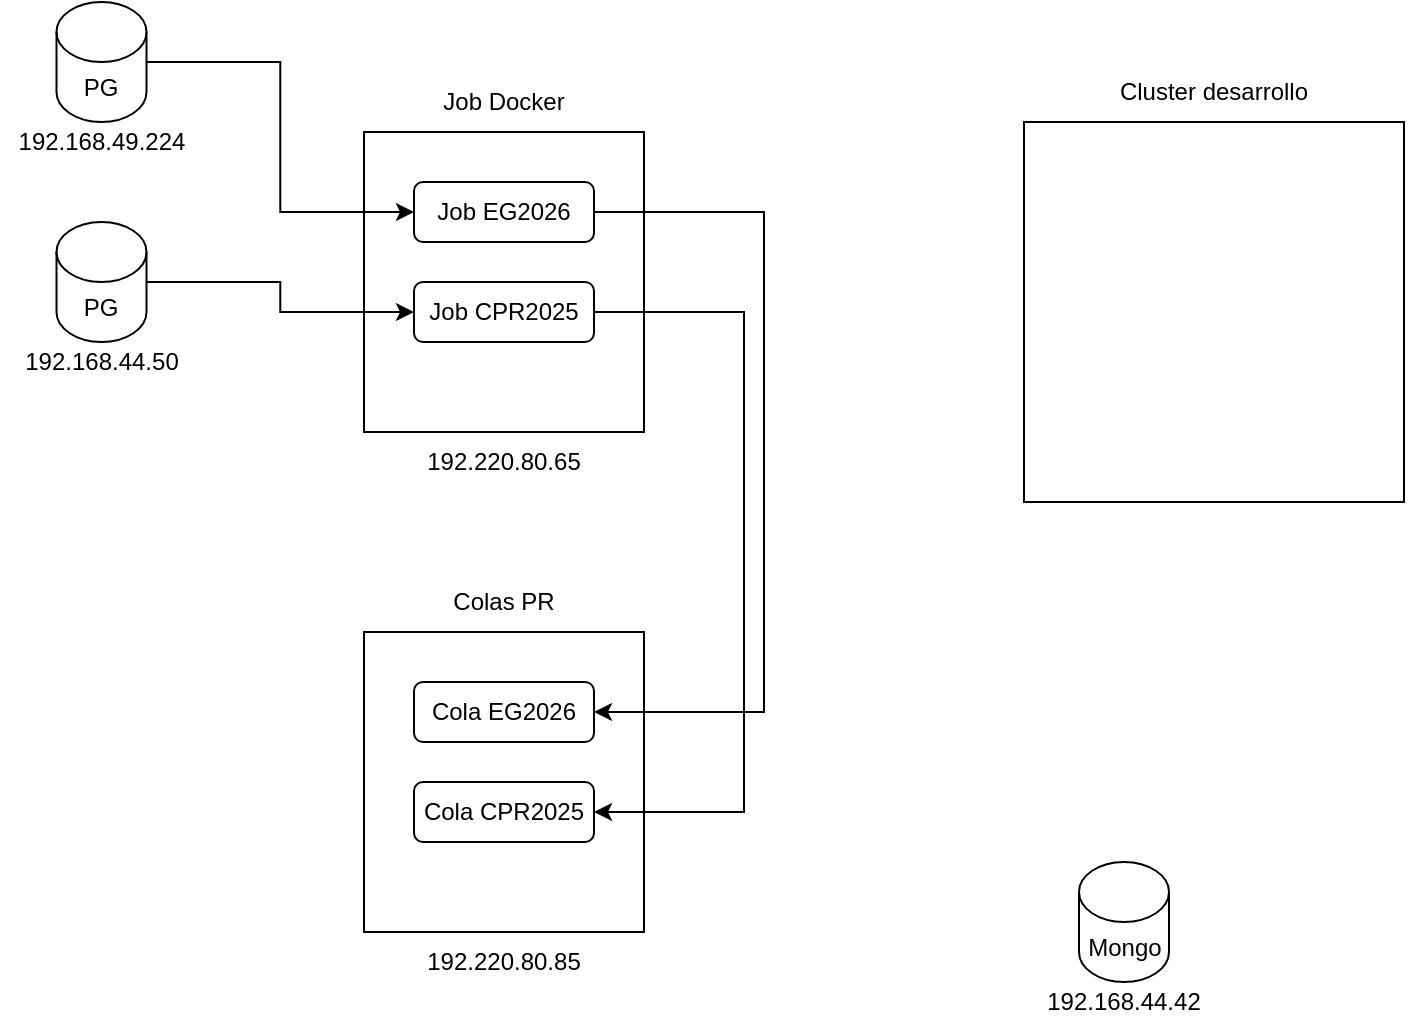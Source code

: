 <mxfile version="26.1.1">
  <diagram name="Página-1" id="dbdye1vPUOObASpXdj3-">
    <mxGraphModel dx="1026" dy="650" grid="1" gridSize="10" guides="1" tooltips="1" connect="1" arrows="1" fold="1" page="1" pageScale="1" pageWidth="827" pageHeight="1169" math="0" shadow="0">
      <root>
        <mxCell id="0" />
        <mxCell id="1" parent="0" />
        <mxCell id="nWYTSyXKxfAykU8i4YXG-37" value="" style="rounded=0;whiteSpace=wrap;html=1;" vertex="1" parent="1">
          <mxGeometry x="560" y="90" width="190" height="190" as="geometry" />
        </mxCell>
        <mxCell id="nWYTSyXKxfAykU8i4YXG-12" value="" style="rounded=0;whiteSpace=wrap;html=1;" vertex="1" parent="1">
          <mxGeometry x="230" y="95" width="140" height="150" as="geometry" />
        </mxCell>
        <mxCell id="nWYTSyXKxfAykU8i4YXG-19" value="" style="rounded=0;whiteSpace=wrap;html=1;" vertex="1" parent="1">
          <mxGeometry x="230" y="345" width="140" height="150" as="geometry" />
        </mxCell>
        <mxCell id="nWYTSyXKxfAykU8i4YXG-8" value="" style="group;movable=1;resizable=1;rotatable=1;deletable=1;editable=1;locked=0;connectable=1;" vertex="1" connectable="0" parent="1">
          <mxGeometry x="48.75" y="90" width="100" height="20" as="geometry" />
        </mxCell>
        <mxCell id="nWYTSyXKxfAykU8i4YXG-7" value="192.168.49.224" style="text;html=1;align=center;verticalAlign=middle;whiteSpace=wrap;rounded=0;movable=1;resizable=1;rotatable=1;deletable=1;editable=1;locked=0;connectable=1;" vertex="1" parent="nWYTSyXKxfAykU8i4YXG-8">
          <mxGeometry width="100" height="20" as="geometry" />
        </mxCell>
        <mxCell id="nWYTSyXKxfAykU8i4YXG-32" style="edgeStyle=orthogonalEdgeStyle;rounded=0;orthogonalLoop=1;jettySize=auto;html=1;entryX=0;entryY=0.5;entryDx=0;entryDy=0;" edge="1" parent="1" source="nWYTSyXKxfAykU8i4YXG-5" target="nWYTSyXKxfAykU8i4YXG-16">
          <mxGeometry relative="1" as="geometry" />
        </mxCell>
        <mxCell id="nWYTSyXKxfAykU8i4YXG-5" value="PG" style="shape=cylinder3;whiteSpace=wrap;html=1;boundedLbl=1;backgroundOutline=1;size=15;movable=1;resizable=1;rotatable=1;deletable=1;editable=1;locked=0;connectable=1;" vertex="1" parent="1">
          <mxGeometry x="76.25" y="30" width="45" height="60" as="geometry" />
        </mxCell>
        <mxCell id="nWYTSyXKxfAykU8i4YXG-9" value="" style="group;movable=1;resizable=1;rotatable=1;deletable=1;editable=1;locked=0;connectable=1;" vertex="1" connectable="0" parent="1">
          <mxGeometry x="48.75" y="200" width="100" height="20" as="geometry" />
        </mxCell>
        <mxCell id="nWYTSyXKxfAykU8i4YXG-10" value="192.168.44.50" style="text;html=1;align=center;verticalAlign=middle;whiteSpace=wrap;rounded=0;movable=1;resizable=1;rotatable=1;deletable=1;editable=1;locked=0;connectable=1;" vertex="1" parent="nWYTSyXKxfAykU8i4YXG-9">
          <mxGeometry width="100" height="20" as="geometry" />
        </mxCell>
        <mxCell id="nWYTSyXKxfAykU8i4YXG-33" style="edgeStyle=orthogonalEdgeStyle;rounded=0;orthogonalLoop=1;jettySize=auto;html=1;entryX=0;entryY=0.5;entryDx=0;entryDy=0;" edge="1" parent="1" source="nWYTSyXKxfAykU8i4YXG-11" target="nWYTSyXKxfAykU8i4YXG-17">
          <mxGeometry relative="1" as="geometry" />
        </mxCell>
        <mxCell id="nWYTSyXKxfAykU8i4YXG-11" value="PG" style="shape=cylinder3;whiteSpace=wrap;html=1;boundedLbl=1;backgroundOutline=1;size=15;movable=1;resizable=1;rotatable=1;deletable=1;editable=1;locked=0;connectable=1;" vertex="1" parent="1">
          <mxGeometry x="76.25" y="140" width="45" height="60" as="geometry" />
        </mxCell>
        <mxCell id="nWYTSyXKxfAykU8i4YXG-13" value="Job Docker" style="text;html=1;align=center;verticalAlign=middle;whiteSpace=wrap;rounded=0;" vertex="1" parent="1">
          <mxGeometry x="230" y="70" width="140" height="20" as="geometry" />
        </mxCell>
        <mxCell id="nWYTSyXKxfAykU8i4YXG-14" value="" style="group;movable=1;resizable=1;rotatable=1;deletable=1;editable=1;locked=0;connectable=1;" vertex="1" connectable="0" parent="1">
          <mxGeometry x="250" y="250" width="100" height="20" as="geometry" />
        </mxCell>
        <mxCell id="nWYTSyXKxfAykU8i4YXG-15" value="192.220.80.65" style="text;html=1;align=center;verticalAlign=middle;whiteSpace=wrap;rounded=0;movable=1;resizable=1;rotatable=1;deletable=1;editable=1;locked=0;connectable=1;" vertex="1" parent="nWYTSyXKxfAykU8i4YXG-14">
          <mxGeometry width="100" height="20" as="geometry" />
        </mxCell>
        <mxCell id="nWYTSyXKxfAykU8i4YXG-34" style="edgeStyle=orthogonalEdgeStyle;rounded=0;orthogonalLoop=1;jettySize=auto;html=1;entryX=1;entryY=0.5;entryDx=0;entryDy=0;" edge="1" parent="1" source="nWYTSyXKxfAykU8i4YXG-16" target="nWYTSyXKxfAykU8i4YXG-23">
          <mxGeometry relative="1" as="geometry">
            <Array as="points">
              <mxPoint x="430" y="135" />
              <mxPoint x="430" y="385" />
            </Array>
          </mxGeometry>
        </mxCell>
        <mxCell id="nWYTSyXKxfAykU8i4YXG-16" value="Job EG2026" style="rounded=1;whiteSpace=wrap;html=1;" vertex="1" parent="1">
          <mxGeometry x="255" y="120" width="90" height="30" as="geometry" />
        </mxCell>
        <mxCell id="nWYTSyXKxfAykU8i4YXG-35" style="edgeStyle=orthogonalEdgeStyle;rounded=0;orthogonalLoop=1;jettySize=auto;html=1;entryX=1;entryY=0.5;entryDx=0;entryDy=0;" edge="1" parent="1" source="nWYTSyXKxfAykU8i4YXG-17" target="nWYTSyXKxfAykU8i4YXG-24">
          <mxGeometry relative="1" as="geometry">
            <Array as="points">
              <mxPoint x="420" y="185" />
              <mxPoint x="420" y="435" />
            </Array>
          </mxGeometry>
        </mxCell>
        <mxCell id="nWYTSyXKxfAykU8i4YXG-17" value="Job CPR2025" style="rounded=1;whiteSpace=wrap;html=1;" vertex="1" parent="1">
          <mxGeometry x="255" y="170" width="90" height="30" as="geometry" />
        </mxCell>
        <mxCell id="nWYTSyXKxfAykU8i4YXG-20" value="Colas PR" style="text;html=1;align=center;verticalAlign=middle;whiteSpace=wrap;rounded=0;" vertex="1" parent="1">
          <mxGeometry x="230" y="320" width="140" height="20" as="geometry" />
        </mxCell>
        <mxCell id="nWYTSyXKxfAykU8i4YXG-21" value="" style="group;movable=1;resizable=1;rotatable=1;deletable=1;editable=1;locked=0;connectable=1;" vertex="1" connectable="0" parent="1">
          <mxGeometry x="250" y="500" width="100" height="20" as="geometry" />
        </mxCell>
        <mxCell id="nWYTSyXKxfAykU8i4YXG-22" value="192.220.80.85" style="text;html=1;align=center;verticalAlign=middle;whiteSpace=wrap;rounded=0;movable=1;resizable=1;rotatable=1;deletable=1;editable=1;locked=0;connectable=1;" vertex="1" parent="nWYTSyXKxfAykU8i4YXG-21">
          <mxGeometry width="100" height="20" as="geometry" />
        </mxCell>
        <mxCell id="nWYTSyXKxfAykU8i4YXG-23" value="Cola EG2026" style="rounded=1;whiteSpace=wrap;html=1;" vertex="1" parent="1">
          <mxGeometry x="255" y="370" width="90" height="30" as="geometry" />
        </mxCell>
        <mxCell id="nWYTSyXKxfAykU8i4YXG-24" value="Cola CPR2025" style="rounded=1;whiteSpace=wrap;html=1;" vertex="1" parent="1">
          <mxGeometry x="255" y="420" width="90" height="30" as="geometry" />
        </mxCell>
        <mxCell id="nWYTSyXKxfAykU8i4YXG-25" value="" style="group;movable=1;resizable=1;rotatable=1;deletable=1;editable=1;locked=0;connectable=1;" vertex="1" connectable="0" parent="1">
          <mxGeometry x="560" y="520" width="100" height="20" as="geometry" />
        </mxCell>
        <mxCell id="nWYTSyXKxfAykU8i4YXG-26" value="192.168.44.42" style="text;html=1;align=center;verticalAlign=middle;whiteSpace=wrap;rounded=0;movable=1;resizable=1;rotatable=1;deletable=1;editable=1;locked=0;connectable=1;" vertex="1" parent="nWYTSyXKxfAykU8i4YXG-25">
          <mxGeometry width="100" height="20" as="geometry" />
        </mxCell>
        <mxCell id="nWYTSyXKxfAykU8i4YXG-27" value="Mongo" style="shape=cylinder3;whiteSpace=wrap;html=1;boundedLbl=1;backgroundOutline=1;size=15;movable=1;resizable=1;rotatable=1;deletable=1;editable=1;locked=0;connectable=1;" vertex="1" parent="1">
          <mxGeometry x="587.5" y="460" width="45" height="60" as="geometry" />
        </mxCell>
        <mxCell id="nWYTSyXKxfAykU8i4YXG-38" value="Cluster desarrollo" style="text;html=1;align=center;verticalAlign=middle;whiteSpace=wrap;rounded=0;" vertex="1" parent="1">
          <mxGeometry x="560" y="60" width="190" height="30" as="geometry" />
        </mxCell>
      </root>
    </mxGraphModel>
  </diagram>
</mxfile>
